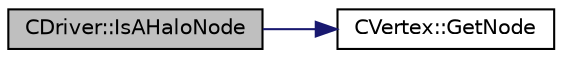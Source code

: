 digraph "CDriver::IsAHaloNode"
{
 // LATEX_PDF_SIZE
  edge [fontname="Helvetica",fontsize="10",labelfontname="Helvetica",labelfontsize="10"];
  node [fontname="Helvetica",fontsize="10",shape=record];
  rankdir="LR";
  Node1 [label="CDriver::IsAHaloNode",height=0.2,width=0.4,color="black", fillcolor="grey75", style="filled", fontcolor="black",tooltip="Check if a vertex is physical or not (halo node) on a specified marker."];
  Node1 -> Node2 [color="midnightblue",fontsize="10",style="solid",fontname="Helvetica"];
  Node2 [label="CVertex::GetNode",height=0.2,width=0.4,color="black", fillcolor="white", style="filled",URL="$classCVertex.html#ad568da06e7191358d3a09a1bee71cdb5",tooltip="Get the node of the vertex."];
}
